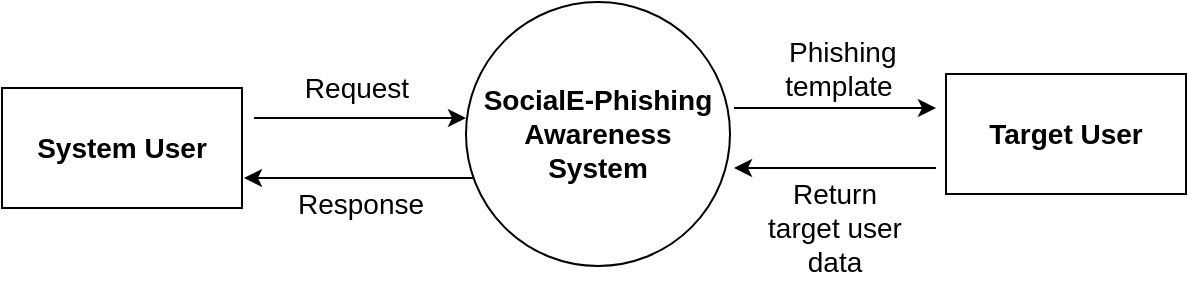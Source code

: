 <mxfile version="15.5.6" type="github">
  <diagram id="94kB9UrW29SXgIIDM3bP" name="Page-1">
    <mxGraphModel dx="1019" dy="453" grid="1" gridSize="10" guides="1" tooltips="1" connect="1" arrows="1" fold="1" page="1" pageScale="1" pageWidth="850" pageHeight="1100" math="0" shadow="0">
      <root>
        <mxCell id="0" />
        <mxCell id="1" parent="0" />
        <mxCell id="ZHkih56UFuQLgqINmOO1-1" value="&lt;font style=&quot;font-size: 14px&quot;&gt;&lt;b&gt;System User&lt;/b&gt;&lt;/font&gt;" style="rounded=0;whiteSpace=wrap;html=1;" parent="1" vertex="1">
          <mxGeometry x="123" y="240" width="120" height="60" as="geometry" />
        </mxCell>
        <mxCell id="ZHkih56UFuQLgqINmOO1-2" value="&lt;b&gt;&lt;font style=&quot;font-size: 14px&quot;&gt;SocialE-Phishing Awareness&lt;br&gt;System&lt;/font&gt;&lt;/b&gt;" style="ellipse;whiteSpace=wrap;html=1;aspect=fixed;" parent="1" vertex="1">
          <mxGeometry x="355" y="197" width="132" height="132" as="geometry" />
        </mxCell>
        <mxCell id="ZHkih56UFuQLgqINmOO1-3" value="&lt;b&gt;&lt;font style=&quot;font-size: 14px&quot;&gt;Target User&lt;/font&gt;&lt;/b&gt;" style="rounded=0;whiteSpace=wrap;html=1;" parent="1" vertex="1">
          <mxGeometry x="595" y="233" width="120" height="60" as="geometry" />
        </mxCell>
        <mxCell id="ZHkih56UFuQLgqINmOO1-4" value="" style="endArrow=classic;html=1;rounded=0;" parent="1" edge="1">
          <mxGeometry width="50" height="50" relative="1" as="geometry">
            <mxPoint x="249" y="255" as="sourcePoint" />
            <mxPoint x="355" y="255" as="targetPoint" />
          </mxGeometry>
        </mxCell>
        <mxCell id="ZHkih56UFuQLgqINmOO1-7" value="" style="endArrow=classic;html=1;rounded=0;entryX=1;entryY=0.75;entryDx=0;entryDy=0;" parent="1" edge="1">
          <mxGeometry width="50" height="50" relative="1" as="geometry">
            <mxPoint x="359" y="285" as="sourcePoint" />
            <mxPoint x="244" y="285" as="targetPoint" />
          </mxGeometry>
        </mxCell>
        <mxCell id="ZHkih56UFuQLgqINmOO1-8" value="" style="endArrow=classic;html=1;rounded=0;exitX=1;exitY=0.25;exitDx=0;exitDy=0;" parent="1" edge="1">
          <mxGeometry width="50" height="50" relative="1" as="geometry">
            <mxPoint x="489" y="250" as="sourcePoint" />
            <mxPoint x="590" y="250" as="targetPoint" />
          </mxGeometry>
        </mxCell>
        <mxCell id="ZHkih56UFuQLgqINmOO1-9" value="" style="endArrow=classic;html=1;rounded=0;entryX=1;entryY=0.75;entryDx=0;entryDy=0;" parent="1" edge="1">
          <mxGeometry width="50" height="50" relative="1" as="geometry">
            <mxPoint x="590" y="280" as="sourcePoint" />
            <mxPoint x="489" y="280" as="targetPoint" />
          </mxGeometry>
        </mxCell>
        <mxCell id="ZHkih56UFuQLgqINmOO1-10" value="&amp;nbsp;Request&amp;nbsp;" style="text;html=1;align=center;verticalAlign=middle;resizable=0;points=[];autosize=1;strokeColor=none;fillColor=none;fontSize=14;" parent="1" vertex="1">
          <mxGeometry x="260" y="230" width="80" height="20" as="geometry" />
        </mxCell>
        <mxCell id="ZHkih56UFuQLgqINmOO1-11" value="Response&lt;br&gt;" style="text;html=1;align=center;verticalAlign=middle;resizable=0;points=[];autosize=1;strokeColor=none;fillColor=none;fontSize=14;" parent="1" vertex="1">
          <mxGeometry x="262" y="288" width="80" height="20" as="geometry" />
        </mxCell>
        <mxCell id="ZHkih56UFuQLgqINmOO1-12" value="&amp;nbsp; Phishing&lt;br&gt;&amp;nbsp;template" style="text;html=1;align=center;verticalAlign=middle;resizable=0;points=[];autosize=1;strokeColor=none;fillColor=none;fontSize=14;" parent="1" vertex="1">
          <mxGeometry x="499" y="210" width="80" height="40" as="geometry" />
        </mxCell>
        <mxCell id="ZHkih56UFuQLgqINmOO1-13" value="Return &lt;br&gt;target user&lt;br&gt;data" style="text;html=1;align=center;verticalAlign=middle;resizable=0;points=[];autosize=1;strokeColor=none;fillColor=none;fontSize=14;" parent="1" vertex="1">
          <mxGeometry x="499" y="280" width="80" height="60" as="geometry" />
        </mxCell>
      </root>
    </mxGraphModel>
  </diagram>
</mxfile>
